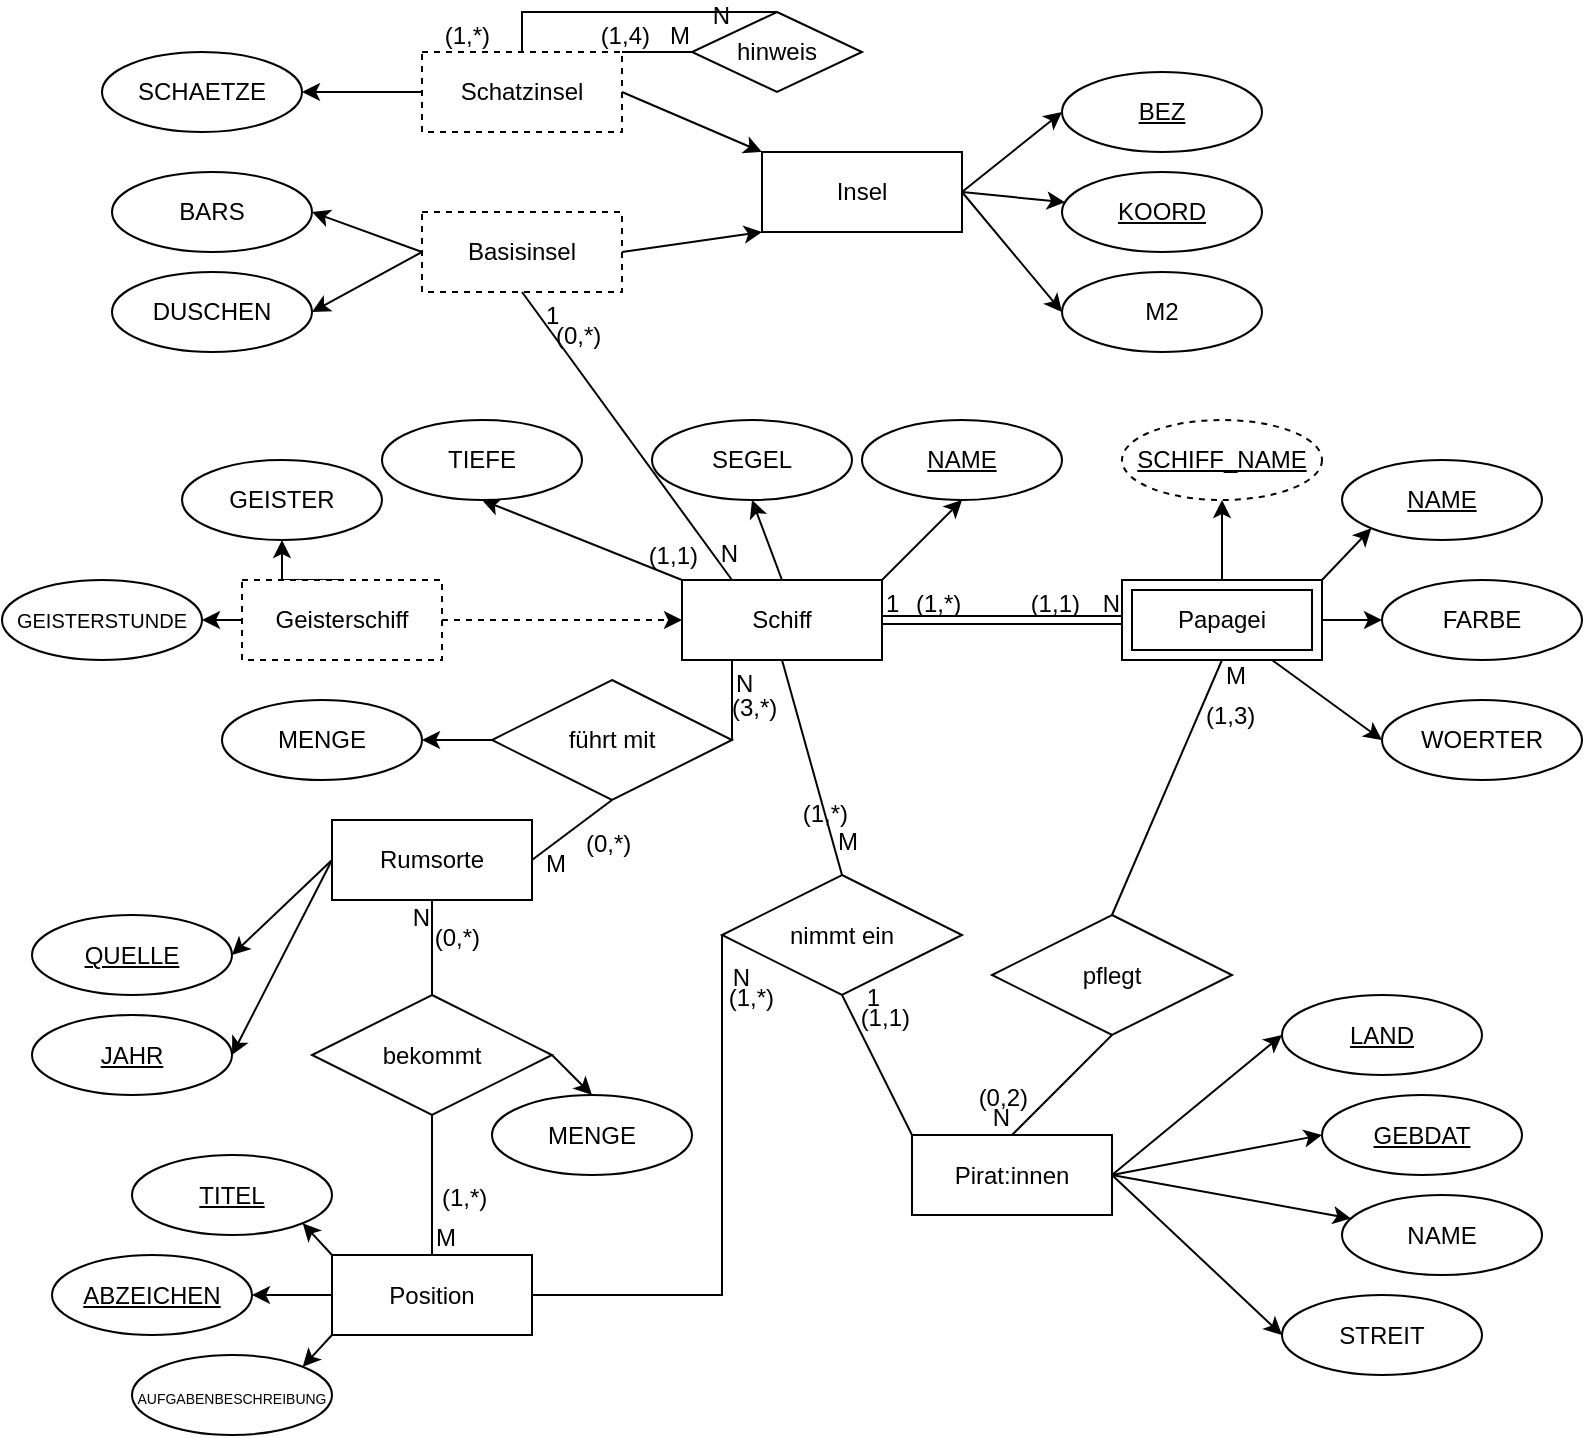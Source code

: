 <mxfile version="21.1.5" type="github">
  <diagram id="R2lEEEUBdFMjLlhIrx00" name="Page-1">
    <mxGraphModel dx="1161" dy="706" grid="1" gridSize="10" guides="1" tooltips="1" connect="1" arrows="1" fold="1" page="1" pageScale="1" pageWidth="850" pageHeight="1100" math="0" shadow="0" extFonts="Permanent Marker^https://fonts.googleapis.com/css?family=Permanent+Marker">
      <root>
        <mxCell id="0" />
        <mxCell id="1" parent="0" />
        <mxCell id="ipvh3O1CE93SR9LDaiga-25" style="rounded=0;orthogonalLoop=1;jettySize=auto;html=1;exitX=0;exitY=0;exitDx=0;exitDy=0;entryX=0.5;entryY=1;entryDx=0;entryDy=0;" edge="1" parent="1" source="ipvh3O1CE93SR9LDaiga-15" target="ipvh3O1CE93SR9LDaiga-20">
          <mxGeometry relative="1" as="geometry" />
        </mxCell>
        <mxCell id="ipvh3O1CE93SR9LDaiga-26" style="rounded=0;orthogonalLoop=1;jettySize=auto;html=1;exitX=0.5;exitY=0;exitDx=0;exitDy=0;entryX=0.5;entryY=1;entryDx=0;entryDy=0;" edge="1" parent="1" source="ipvh3O1CE93SR9LDaiga-15" target="ipvh3O1CE93SR9LDaiga-18">
          <mxGeometry relative="1" as="geometry" />
        </mxCell>
        <mxCell id="ipvh3O1CE93SR9LDaiga-27" style="rounded=0;orthogonalLoop=1;jettySize=auto;html=1;exitX=1;exitY=0;exitDx=0;exitDy=0;entryX=0.5;entryY=1;entryDx=0;entryDy=0;" edge="1" parent="1" source="ipvh3O1CE93SR9LDaiga-15" target="ipvh3O1CE93SR9LDaiga-19">
          <mxGeometry relative="1" as="geometry" />
        </mxCell>
        <mxCell id="ipvh3O1CE93SR9LDaiga-15" value="Schiff" style="whiteSpace=wrap;html=1;align=center;" vertex="1" parent="1">
          <mxGeometry x="340" y="294" width="100" height="40" as="geometry" />
        </mxCell>
        <mxCell id="ipvh3O1CE93SR9LDaiga-28" style="edgeStyle=orthogonalEdgeStyle;rounded=0;orthogonalLoop=1;jettySize=auto;html=1;exitX=0.5;exitY=0;exitDx=0;exitDy=0;entryX=0.5;entryY=1;entryDx=0;entryDy=0;" edge="1" parent="1" source="ipvh3O1CE93SR9LDaiga-16" target="ipvh3O1CE93SR9LDaiga-21">
          <mxGeometry relative="1" as="geometry" />
        </mxCell>
        <mxCell id="ipvh3O1CE93SR9LDaiga-29" style="edgeStyle=orthogonalEdgeStyle;rounded=0;orthogonalLoop=1;jettySize=auto;html=1;exitX=0;exitY=0.5;exitDx=0;exitDy=0;entryX=1;entryY=0.5;entryDx=0;entryDy=0;" edge="1" parent="1" source="ipvh3O1CE93SR9LDaiga-16" target="ipvh3O1CE93SR9LDaiga-22">
          <mxGeometry relative="1" as="geometry" />
        </mxCell>
        <mxCell id="ipvh3O1CE93SR9LDaiga-106" style="edgeStyle=orthogonalEdgeStyle;rounded=0;orthogonalLoop=1;jettySize=auto;html=1;exitX=1;exitY=0.5;exitDx=0;exitDy=0;dashed=1;" edge="1" parent="1" source="ipvh3O1CE93SR9LDaiga-16" target="ipvh3O1CE93SR9LDaiga-15">
          <mxGeometry relative="1" as="geometry" />
        </mxCell>
        <mxCell id="ipvh3O1CE93SR9LDaiga-16" value="Geisterschiff" style="whiteSpace=wrap;html=1;align=center;dashed=1;" vertex="1" parent="1">
          <mxGeometry x="120" y="294" width="100" height="40" as="geometry" />
        </mxCell>
        <mxCell id="ipvh3O1CE93SR9LDaiga-18" value="SEGEL" style="ellipse;whiteSpace=wrap;html=1;align=center;" vertex="1" parent="1">
          <mxGeometry x="325" y="214" width="100" height="40" as="geometry" />
        </mxCell>
        <mxCell id="ipvh3O1CE93SR9LDaiga-19" value="NAME" style="ellipse;whiteSpace=wrap;html=1;align=center;fontStyle=4;" vertex="1" parent="1">
          <mxGeometry x="430" y="214" width="100" height="40" as="geometry" />
        </mxCell>
        <mxCell id="ipvh3O1CE93SR9LDaiga-20" value="TIEFE" style="ellipse;whiteSpace=wrap;html=1;align=center;" vertex="1" parent="1">
          <mxGeometry x="190" y="214" width="100" height="40" as="geometry" />
        </mxCell>
        <mxCell id="ipvh3O1CE93SR9LDaiga-21" value="GEISTER" style="ellipse;whiteSpace=wrap;html=1;align=center;" vertex="1" parent="1">
          <mxGeometry x="90" y="234" width="100" height="40" as="geometry" />
        </mxCell>
        <mxCell id="ipvh3O1CE93SR9LDaiga-22" value="&lt;font style=&quot;font-size: 10px;&quot;&gt;GEISTERSTUNDE&lt;/font&gt;" style="ellipse;whiteSpace=wrap;html=1;align=center;" vertex="1" parent="1">
          <mxGeometry y="294" width="100" height="40" as="geometry" />
        </mxCell>
        <mxCell id="ipvh3O1CE93SR9LDaiga-39" style="rounded=0;orthogonalLoop=1;jettySize=auto;html=1;exitX=0.75;exitY=1;exitDx=0;exitDy=0;entryX=0;entryY=0.5;entryDx=0;entryDy=0;" edge="1" parent="1" source="ipvh3O1CE93SR9LDaiga-31" target="ipvh3O1CE93SR9LDaiga-38">
          <mxGeometry relative="1" as="geometry" />
        </mxCell>
        <mxCell id="ipvh3O1CE93SR9LDaiga-40" style="rounded=0;orthogonalLoop=1;jettySize=auto;html=1;exitX=1;exitY=0.5;exitDx=0;exitDy=0;entryX=0;entryY=0.5;entryDx=0;entryDy=0;" edge="1" parent="1" source="ipvh3O1CE93SR9LDaiga-31" target="ipvh3O1CE93SR9LDaiga-35">
          <mxGeometry relative="1" as="geometry" />
        </mxCell>
        <mxCell id="ipvh3O1CE93SR9LDaiga-41" style="rounded=0;orthogonalLoop=1;jettySize=auto;html=1;exitX=1;exitY=0;exitDx=0;exitDy=0;entryX=0;entryY=1;entryDx=0;entryDy=0;" edge="1" parent="1" source="ipvh3O1CE93SR9LDaiga-31" target="ipvh3O1CE93SR9LDaiga-36">
          <mxGeometry relative="1" as="geometry" />
        </mxCell>
        <mxCell id="ipvh3O1CE93SR9LDaiga-42" style="rounded=0;orthogonalLoop=1;jettySize=auto;html=1;exitX=0.5;exitY=0;exitDx=0;exitDy=0;entryX=0.5;entryY=1;entryDx=0;entryDy=0;" edge="1" parent="1" source="ipvh3O1CE93SR9LDaiga-31" target="ipvh3O1CE93SR9LDaiga-37">
          <mxGeometry relative="1" as="geometry" />
        </mxCell>
        <mxCell id="ipvh3O1CE93SR9LDaiga-31" value="Papagei" style="shape=ext;margin=3;double=1;whiteSpace=wrap;html=1;align=center;" vertex="1" parent="1">
          <mxGeometry x="560" y="294" width="100" height="40" as="geometry" />
        </mxCell>
        <mxCell id="ipvh3O1CE93SR9LDaiga-32" value="" style="shape=link;html=1;rounded=0;exitX=1;exitY=0.5;exitDx=0;exitDy=0;entryX=0;entryY=0.5;entryDx=0;entryDy=0;" edge="1" parent="1" source="ipvh3O1CE93SR9LDaiga-15" target="ipvh3O1CE93SR9LDaiga-31">
          <mxGeometry relative="1" as="geometry">
            <mxPoint x="450" y="354" as="sourcePoint" />
            <mxPoint x="610" y="354" as="targetPoint" />
          </mxGeometry>
        </mxCell>
        <mxCell id="ipvh3O1CE93SR9LDaiga-33" value="1" style="resizable=0;html=1;whiteSpace=wrap;align=left;verticalAlign=bottom;" connectable="0" vertex="1" parent="ipvh3O1CE93SR9LDaiga-32">
          <mxGeometry x="-1" relative="1" as="geometry" />
        </mxCell>
        <mxCell id="ipvh3O1CE93SR9LDaiga-34" value="N" style="resizable=0;html=1;whiteSpace=wrap;align=right;verticalAlign=bottom;" connectable="0" vertex="1" parent="ipvh3O1CE93SR9LDaiga-32">
          <mxGeometry x="1" relative="1" as="geometry" />
        </mxCell>
        <mxCell id="ipvh3O1CE93SR9LDaiga-35" value="FARBE" style="ellipse;whiteSpace=wrap;html=1;align=center;" vertex="1" parent="1">
          <mxGeometry x="690" y="294" width="100" height="40" as="geometry" />
        </mxCell>
        <mxCell id="ipvh3O1CE93SR9LDaiga-36" value="NAME" style="ellipse;whiteSpace=wrap;html=1;align=center;fontStyle=4;" vertex="1" parent="1">
          <mxGeometry x="670" y="234" width="100" height="40" as="geometry" />
        </mxCell>
        <mxCell id="ipvh3O1CE93SR9LDaiga-37" value="&lt;u&gt;SCHIFF_NAME&lt;/u&gt;" style="ellipse;whiteSpace=wrap;html=1;align=center;dashed=1;" vertex="1" parent="1">
          <mxGeometry x="560" y="214" width="100" height="40" as="geometry" />
        </mxCell>
        <mxCell id="ipvh3O1CE93SR9LDaiga-38" value="WOERTER" style="ellipse;whiteSpace=wrap;html=1;align=center;" vertex="1" parent="1">
          <mxGeometry x="690" y="354" width="100" height="40" as="geometry" />
        </mxCell>
        <mxCell id="ipvh3O1CE93SR9LDaiga-71" style="rounded=0;orthogonalLoop=1;jettySize=auto;html=1;exitX=1;exitY=0.5;exitDx=0;exitDy=0;entryX=0;entryY=0.5;entryDx=0;entryDy=0;" edge="1" parent="1" source="ipvh3O1CE93SR9LDaiga-43" target="ipvh3O1CE93SR9LDaiga-45">
          <mxGeometry relative="1" as="geometry" />
        </mxCell>
        <mxCell id="ipvh3O1CE93SR9LDaiga-72" style="rounded=0;orthogonalLoop=1;jettySize=auto;html=1;exitX=1;exitY=0.5;exitDx=0;exitDy=0;" edge="1" parent="1" source="ipvh3O1CE93SR9LDaiga-43" target="ipvh3O1CE93SR9LDaiga-44">
          <mxGeometry relative="1" as="geometry" />
        </mxCell>
        <mxCell id="ipvh3O1CE93SR9LDaiga-73" style="rounded=0;orthogonalLoop=1;jettySize=auto;html=1;exitX=1;exitY=0.5;exitDx=0;exitDy=0;entryX=0;entryY=0.5;entryDx=0;entryDy=0;" edge="1" parent="1" source="ipvh3O1CE93SR9LDaiga-43" target="ipvh3O1CE93SR9LDaiga-54">
          <mxGeometry relative="1" as="geometry" />
        </mxCell>
        <mxCell id="ipvh3O1CE93SR9LDaiga-82" style="rounded=0;orthogonalLoop=1;jettySize=auto;html=1;exitX=1;exitY=0.5;exitDx=0;exitDy=0;entryX=0;entryY=0.5;entryDx=0;entryDy=0;" edge="1" parent="1" source="ipvh3O1CE93SR9LDaiga-43" target="ipvh3O1CE93SR9LDaiga-46">
          <mxGeometry relative="1" as="geometry" />
        </mxCell>
        <mxCell id="ipvh3O1CE93SR9LDaiga-43" value="Pirat:innen" style="whiteSpace=wrap;html=1;align=center;" vertex="1" parent="1">
          <mxGeometry x="455" y="571.5" width="100" height="40" as="geometry" />
        </mxCell>
        <mxCell id="ipvh3O1CE93SR9LDaiga-44" value="NAME" style="ellipse;whiteSpace=wrap;html=1;align=center;" vertex="1" parent="1">
          <mxGeometry x="670" y="601.5" width="100" height="40" as="geometry" />
        </mxCell>
        <mxCell id="ipvh3O1CE93SR9LDaiga-45" value="&lt;u&gt;GEBDAT&lt;/u&gt;" style="ellipse;whiteSpace=wrap;html=1;align=center;" vertex="1" parent="1">
          <mxGeometry x="660" y="551.5" width="100" height="40" as="geometry" />
        </mxCell>
        <mxCell id="ipvh3O1CE93SR9LDaiga-46" value="&lt;u&gt;LAND&lt;/u&gt;" style="ellipse;whiteSpace=wrap;html=1;align=center;" vertex="1" parent="1">
          <mxGeometry x="640" y="501.5" width="100" height="40" as="geometry" />
        </mxCell>
        <mxCell id="ipvh3O1CE93SR9LDaiga-47" value="pflegt" style="shape=rhombus;perimeter=rhombusPerimeter;whiteSpace=wrap;html=1;align=center;" vertex="1" parent="1">
          <mxGeometry x="495" y="461.5" width="120" height="60" as="geometry" />
        </mxCell>
        <mxCell id="ipvh3O1CE93SR9LDaiga-48" value="" style="endArrow=none;html=1;rounded=0;exitX=0.5;exitY=1;exitDx=0;exitDy=0;entryX=0.5;entryY=0;entryDx=0;entryDy=0;" edge="1" parent="1" source="ipvh3O1CE93SR9LDaiga-47" target="ipvh3O1CE93SR9LDaiga-43">
          <mxGeometry relative="1" as="geometry">
            <mxPoint x="515" y="531.5" as="sourcePoint" />
            <mxPoint x="675" y="531.5" as="targetPoint" />
          </mxGeometry>
        </mxCell>
        <mxCell id="ipvh3O1CE93SR9LDaiga-49" value="" style="resizable=0;html=1;whiteSpace=wrap;align=left;verticalAlign=bottom;" connectable="0" vertex="1" parent="ipvh3O1CE93SR9LDaiga-48">
          <mxGeometry x="-1" relative="1" as="geometry" />
        </mxCell>
        <mxCell id="ipvh3O1CE93SR9LDaiga-50" value="N" style="resizable=0;html=1;whiteSpace=wrap;align=right;verticalAlign=bottom;" connectable="0" vertex="1" parent="ipvh3O1CE93SR9LDaiga-48">
          <mxGeometry x="1" relative="1" as="geometry" />
        </mxCell>
        <mxCell id="ipvh3O1CE93SR9LDaiga-51" value="" style="endArrow=none;html=1;rounded=0;exitX=0.5;exitY=1;exitDx=0;exitDy=0;entryX=0.5;entryY=0;entryDx=0;entryDy=0;" edge="1" parent="1" source="ipvh3O1CE93SR9LDaiga-31" target="ipvh3O1CE93SR9LDaiga-47">
          <mxGeometry relative="1" as="geometry">
            <mxPoint x="570" y="444" as="sourcePoint" />
            <mxPoint x="570" y="494" as="targetPoint" />
          </mxGeometry>
        </mxCell>
        <mxCell id="ipvh3O1CE93SR9LDaiga-52" value="M" style="resizable=0;html=1;whiteSpace=wrap;align=left;verticalAlign=bottom;" connectable="0" vertex="1" parent="ipvh3O1CE93SR9LDaiga-51">
          <mxGeometry x="-1" relative="1" as="geometry">
            <mxPoint y="16" as="offset" />
          </mxGeometry>
        </mxCell>
        <mxCell id="ipvh3O1CE93SR9LDaiga-53" value="" style="resizable=0;html=1;whiteSpace=wrap;align=right;verticalAlign=bottom;" connectable="0" vertex="1" parent="ipvh3O1CE93SR9LDaiga-51">
          <mxGeometry x="1" relative="1" as="geometry" />
        </mxCell>
        <mxCell id="ipvh3O1CE93SR9LDaiga-54" value="STREIT" style="ellipse;whiteSpace=wrap;html=1;align=center;" vertex="1" parent="1">
          <mxGeometry x="640" y="651.5" width="100" height="40" as="geometry" />
        </mxCell>
        <mxCell id="ipvh3O1CE93SR9LDaiga-58" value="TITEL" style="ellipse;whiteSpace=wrap;html=1;align=center;fontStyle=4;" vertex="1" parent="1">
          <mxGeometry x="65" y="581.5" width="100" height="40" as="geometry" />
        </mxCell>
        <mxCell id="ipvh3O1CE93SR9LDaiga-59" value="ABZEICHEN" style="ellipse;whiteSpace=wrap;html=1;align=center;fontStyle=4;" vertex="1" parent="1">
          <mxGeometry x="25" y="631.5" width="100" height="40" as="geometry" />
        </mxCell>
        <mxCell id="ipvh3O1CE93SR9LDaiga-60" value="&lt;font style=&quot;font-size: 7px;&quot;&gt;AUFGABENBESCHREIBUNG&lt;/font&gt;" style="ellipse;whiteSpace=wrap;html=1;align=center;" vertex="1" parent="1">
          <mxGeometry x="65" y="681.5" width="100" height="40" as="geometry" />
        </mxCell>
        <mxCell id="ipvh3O1CE93SR9LDaiga-100" style="rounded=0;orthogonalLoop=1;jettySize=auto;html=1;exitX=0;exitY=0.5;exitDx=0;exitDy=0;entryX=1;entryY=0.5;entryDx=0;entryDy=0;" edge="1" parent="1" source="ipvh3O1CE93SR9LDaiga-61" target="ipvh3O1CE93SR9LDaiga-63">
          <mxGeometry relative="1" as="geometry" />
        </mxCell>
        <mxCell id="ipvh3O1CE93SR9LDaiga-101" style="rounded=0;orthogonalLoop=1;jettySize=auto;html=1;exitX=0;exitY=0.5;exitDx=0;exitDy=0;entryX=1;entryY=0.5;entryDx=0;entryDy=0;" edge="1" parent="1" source="ipvh3O1CE93SR9LDaiga-61" target="ipvh3O1CE93SR9LDaiga-62">
          <mxGeometry relative="1" as="geometry" />
        </mxCell>
        <mxCell id="ipvh3O1CE93SR9LDaiga-61" value="Rumsorte" style="whiteSpace=wrap;html=1;align=center;" vertex="1" parent="1">
          <mxGeometry x="165" y="414" width="100" height="40" as="geometry" />
        </mxCell>
        <mxCell id="ipvh3O1CE93SR9LDaiga-62" value="JAHR" style="ellipse;whiteSpace=wrap;html=1;align=center;fontStyle=4;" vertex="1" parent="1">
          <mxGeometry x="15" y="511.5" width="100" height="40" as="geometry" />
        </mxCell>
        <mxCell id="ipvh3O1CE93SR9LDaiga-63" value="QUELLE" style="ellipse;whiteSpace=wrap;html=1;align=center;fontStyle=4;" vertex="1" parent="1">
          <mxGeometry x="15" y="461.5" width="100" height="40" as="geometry" />
        </mxCell>
        <mxCell id="ipvh3O1CE93SR9LDaiga-94" style="rounded=0;orthogonalLoop=1;jettySize=auto;html=1;exitX=0;exitY=0;exitDx=0;exitDy=0;entryX=1;entryY=1;entryDx=0;entryDy=0;" edge="1" parent="1" source="ipvh3O1CE93SR9LDaiga-64" target="ipvh3O1CE93SR9LDaiga-58">
          <mxGeometry relative="1" as="geometry" />
        </mxCell>
        <mxCell id="ipvh3O1CE93SR9LDaiga-95" style="rounded=0;orthogonalLoop=1;jettySize=auto;html=1;exitX=0;exitY=0.5;exitDx=0;exitDy=0;entryX=1;entryY=0.5;entryDx=0;entryDy=0;" edge="1" parent="1" source="ipvh3O1CE93SR9LDaiga-64" target="ipvh3O1CE93SR9LDaiga-59">
          <mxGeometry relative="1" as="geometry" />
        </mxCell>
        <mxCell id="ipvh3O1CE93SR9LDaiga-96" style="rounded=0;orthogonalLoop=1;jettySize=auto;html=1;exitX=0;exitY=1;exitDx=0;exitDy=0;entryX=1;entryY=0;entryDx=0;entryDy=0;" edge="1" parent="1" source="ipvh3O1CE93SR9LDaiga-64" target="ipvh3O1CE93SR9LDaiga-60">
          <mxGeometry relative="1" as="geometry" />
        </mxCell>
        <mxCell id="ipvh3O1CE93SR9LDaiga-64" value="Position" style="whiteSpace=wrap;html=1;align=center;" vertex="1" parent="1">
          <mxGeometry x="165" y="631.5" width="100" height="40" as="geometry" />
        </mxCell>
        <mxCell id="ipvh3O1CE93SR9LDaiga-66" value="nimmt ein" style="shape=rhombus;perimeter=rhombusPerimeter;whiteSpace=wrap;html=1;align=center;" vertex="1" parent="1">
          <mxGeometry x="360" y="441.5" width="120" height="60" as="geometry" />
        </mxCell>
        <mxCell id="ipvh3O1CE93SR9LDaiga-75" value="" style="endArrow=none;html=1;rounded=0;entryX=0.5;entryY=0;entryDx=0;entryDy=0;exitX=0.5;exitY=1;exitDx=0;exitDy=0;" edge="1" parent="1" source="ipvh3O1CE93SR9LDaiga-15" target="ipvh3O1CE93SR9LDaiga-66">
          <mxGeometry relative="1" as="geometry">
            <mxPoint x="350" y="354" as="sourcePoint" />
            <mxPoint x="510" y="354" as="targetPoint" />
          </mxGeometry>
        </mxCell>
        <mxCell id="ipvh3O1CE93SR9LDaiga-76" value="M" style="resizable=0;html=1;whiteSpace=wrap;align=right;verticalAlign=bottom;" connectable="0" vertex="1" parent="ipvh3O1CE93SR9LDaiga-75">
          <mxGeometry x="1" relative="1" as="geometry">
            <mxPoint x="10" y="-8" as="offset" />
          </mxGeometry>
        </mxCell>
        <mxCell id="ipvh3O1CE93SR9LDaiga-77" value="" style="endArrow=none;html=1;rounded=0;exitX=1;exitY=0.5;exitDx=0;exitDy=0;entryX=0;entryY=0.5;entryDx=0;entryDy=0;" edge="1" parent="1" source="ipvh3O1CE93SR9LDaiga-64" target="ipvh3O1CE93SR9LDaiga-66">
          <mxGeometry relative="1" as="geometry">
            <mxPoint x="315" y="541.5" as="sourcePoint" />
            <mxPoint x="475" y="541.5" as="targetPoint" />
            <Array as="points">
              <mxPoint x="360" y="651.5" />
            </Array>
          </mxGeometry>
        </mxCell>
        <mxCell id="ipvh3O1CE93SR9LDaiga-78" value="N" style="resizable=0;html=1;whiteSpace=wrap;align=right;verticalAlign=bottom;" connectable="0" vertex="1" parent="ipvh3O1CE93SR9LDaiga-77">
          <mxGeometry x="1" relative="1" as="geometry">
            <mxPoint x="15" y="30" as="offset" />
          </mxGeometry>
        </mxCell>
        <mxCell id="ipvh3O1CE93SR9LDaiga-79" value="" style="endArrow=none;html=1;rounded=0;exitX=0.5;exitY=1;exitDx=0;exitDy=0;entryX=0;entryY=0;entryDx=0;entryDy=0;" edge="1" parent="1" source="ipvh3O1CE93SR9LDaiga-66" target="ipvh3O1CE93SR9LDaiga-43">
          <mxGeometry relative="1" as="geometry">
            <mxPoint x="415" y="521.5" as="sourcePoint" />
            <mxPoint x="575" y="521.5" as="targetPoint" />
          </mxGeometry>
        </mxCell>
        <mxCell id="ipvh3O1CE93SR9LDaiga-81" value="1" style="resizable=0;html=1;whiteSpace=wrap;align=right;verticalAlign=bottom;" connectable="0" vertex="1" parent="ipvh3O1CE93SR9LDaiga-79">
          <mxGeometry x="1" relative="1" as="geometry">
            <mxPoint x="-15" y="-60" as="offset" />
          </mxGeometry>
        </mxCell>
        <mxCell id="ipvh3O1CE93SR9LDaiga-104" style="rounded=0;orthogonalLoop=1;jettySize=auto;html=1;exitX=1;exitY=0.5;exitDx=0;exitDy=0;entryX=0.5;entryY=0;entryDx=0;entryDy=0;" edge="1" parent="1" source="ipvh3O1CE93SR9LDaiga-83" target="ipvh3O1CE93SR9LDaiga-103">
          <mxGeometry relative="1" as="geometry" />
        </mxCell>
        <mxCell id="ipvh3O1CE93SR9LDaiga-83" value="bekommt" style="shape=rhombus;perimeter=rhombusPerimeter;whiteSpace=wrap;html=1;align=center;" vertex="1" parent="1">
          <mxGeometry x="155" y="501.5" width="120" height="60" as="geometry" />
        </mxCell>
        <mxCell id="ipvh3O1CE93SR9LDaiga-85" value="" style="endArrow=none;html=1;rounded=0;exitX=0.5;exitY=0;exitDx=0;exitDy=0;entryX=0.5;entryY=1;entryDx=0;entryDy=0;" edge="1" parent="1" source="ipvh3O1CE93SR9LDaiga-64" target="ipvh3O1CE93SR9LDaiga-83">
          <mxGeometry relative="1" as="geometry">
            <mxPoint x="255" y="646.5" as="sourcePoint" />
            <mxPoint x="215" y="591.5" as="targetPoint" />
          </mxGeometry>
        </mxCell>
        <mxCell id="ipvh3O1CE93SR9LDaiga-86" value="M" style="resizable=0;html=1;whiteSpace=wrap;align=left;verticalAlign=bottom;" connectable="0" vertex="1" parent="ipvh3O1CE93SR9LDaiga-85">
          <mxGeometry x="-1" relative="1" as="geometry">
            <mxPoint as="offset" />
          </mxGeometry>
        </mxCell>
        <mxCell id="ipvh3O1CE93SR9LDaiga-88" value="" style="endArrow=none;html=1;rounded=0;entryX=0.5;entryY=1;entryDx=0;entryDy=0;exitX=0.5;exitY=0;exitDx=0;exitDy=0;" edge="1" parent="1" source="ipvh3O1CE93SR9LDaiga-83" target="ipvh3O1CE93SR9LDaiga-61">
          <mxGeometry relative="1" as="geometry">
            <mxPoint x="245" y="491.5" as="sourcePoint" />
            <mxPoint x="245" y="471.5" as="targetPoint" />
          </mxGeometry>
        </mxCell>
        <mxCell id="ipvh3O1CE93SR9LDaiga-90" value="N" style="resizable=0;html=1;whiteSpace=wrap;align=right;verticalAlign=bottom;" connectable="0" vertex="1" parent="ipvh3O1CE93SR9LDaiga-88">
          <mxGeometry x="1" relative="1" as="geometry">
            <mxPoint y="17" as="offset" />
          </mxGeometry>
        </mxCell>
        <mxCell id="ipvh3O1CE93SR9LDaiga-103" value="MENGE" style="ellipse;whiteSpace=wrap;html=1;align=center;" vertex="1" parent="1">
          <mxGeometry x="245" y="551.5" width="100" height="40" as="geometry" />
        </mxCell>
        <mxCell id="ipvh3O1CE93SR9LDaiga-105" value="MENGE" style="ellipse;whiteSpace=wrap;html=1;align=center;" vertex="1" parent="1">
          <mxGeometry x="110" y="354" width="100" height="40" as="geometry" />
        </mxCell>
        <mxCell id="ipvh3O1CE93SR9LDaiga-113" style="edgeStyle=orthogonalEdgeStyle;rounded=0;orthogonalLoop=1;jettySize=auto;html=1;exitX=0;exitY=0.5;exitDx=0;exitDy=0;" edge="1" parent="1" source="ipvh3O1CE93SR9LDaiga-107" target="ipvh3O1CE93SR9LDaiga-105">
          <mxGeometry relative="1" as="geometry" />
        </mxCell>
        <mxCell id="ipvh3O1CE93SR9LDaiga-107" value="führt mit" style="shape=rhombus;perimeter=rhombusPerimeter;whiteSpace=wrap;html=1;align=center;" vertex="1" parent="1">
          <mxGeometry x="245" y="344" width="120" height="60" as="geometry" />
        </mxCell>
        <mxCell id="ipvh3O1CE93SR9LDaiga-108" value="" style="endArrow=none;html=1;rounded=0;exitX=1;exitY=0.5;exitDx=0;exitDy=0;entryX=0.5;entryY=1;entryDx=0;entryDy=0;" edge="1" parent="1" source="ipvh3O1CE93SR9LDaiga-61" target="ipvh3O1CE93SR9LDaiga-107">
          <mxGeometry relative="1" as="geometry">
            <mxPoint x="275" y="433.66" as="sourcePoint" />
            <mxPoint x="435" y="433.66" as="targetPoint" />
          </mxGeometry>
        </mxCell>
        <mxCell id="ipvh3O1CE93SR9LDaiga-109" value="M" style="resizable=0;html=1;whiteSpace=wrap;align=left;verticalAlign=bottom;" connectable="0" vertex="1" parent="ipvh3O1CE93SR9LDaiga-108">
          <mxGeometry x="-1" relative="1" as="geometry">
            <mxPoint x="5" y="10" as="offset" />
          </mxGeometry>
        </mxCell>
        <mxCell id="ipvh3O1CE93SR9LDaiga-111" value="" style="endArrow=none;html=1;rounded=0;exitX=0.25;exitY=1;exitDx=0;exitDy=0;entryX=1;entryY=0.5;entryDx=0;entryDy=0;" edge="1" parent="1" source="ipvh3O1CE93SR9LDaiga-15" target="ipvh3O1CE93SR9LDaiga-107">
          <mxGeometry relative="1" as="geometry">
            <mxPoint x="325" y="424" as="sourcePoint" />
            <mxPoint x="365" y="394" as="targetPoint" />
          </mxGeometry>
        </mxCell>
        <mxCell id="ipvh3O1CE93SR9LDaiga-112" value="N" style="resizable=0;html=1;whiteSpace=wrap;align=left;verticalAlign=bottom;" connectable="0" vertex="1" parent="ipvh3O1CE93SR9LDaiga-111">
          <mxGeometry x="-1" relative="1" as="geometry">
            <mxPoint y="20" as="offset" />
          </mxGeometry>
        </mxCell>
        <mxCell id="ipvh3O1CE93SR9LDaiga-118" style="rounded=0;orthogonalLoop=1;jettySize=auto;html=1;exitX=1;exitY=0.5;exitDx=0;exitDy=0;entryX=0;entryY=0.5;entryDx=0;entryDy=0;" edge="1" parent="1" source="ipvh3O1CE93SR9LDaiga-114" target="ipvh3O1CE93SR9LDaiga-115">
          <mxGeometry relative="1" as="geometry" />
        </mxCell>
        <mxCell id="ipvh3O1CE93SR9LDaiga-119" style="rounded=0;orthogonalLoop=1;jettySize=auto;html=1;exitX=1;exitY=0.5;exitDx=0;exitDy=0;" edge="1" parent="1" source="ipvh3O1CE93SR9LDaiga-114" target="ipvh3O1CE93SR9LDaiga-116">
          <mxGeometry relative="1" as="geometry" />
        </mxCell>
        <mxCell id="ipvh3O1CE93SR9LDaiga-120" style="rounded=0;orthogonalLoop=1;jettySize=auto;html=1;exitX=1;exitY=0.5;exitDx=0;exitDy=0;entryX=0;entryY=0.5;entryDx=0;entryDy=0;" edge="1" parent="1" source="ipvh3O1CE93SR9LDaiga-114" target="ipvh3O1CE93SR9LDaiga-117">
          <mxGeometry relative="1" as="geometry" />
        </mxCell>
        <mxCell id="ipvh3O1CE93SR9LDaiga-114" value="Insel" style="whiteSpace=wrap;html=1;align=center;" vertex="1" parent="1">
          <mxGeometry x="380" y="80" width="100" height="40" as="geometry" />
        </mxCell>
        <mxCell id="ipvh3O1CE93SR9LDaiga-115" value="&lt;u&gt;BEZ&lt;/u&gt;" style="ellipse;whiteSpace=wrap;html=1;align=center;" vertex="1" parent="1">
          <mxGeometry x="530" y="40" width="100" height="40" as="geometry" />
        </mxCell>
        <mxCell id="ipvh3O1CE93SR9LDaiga-116" value="&lt;u&gt;KOORD&lt;/u&gt;" style="ellipse;whiteSpace=wrap;html=1;align=center;" vertex="1" parent="1">
          <mxGeometry x="530" y="90" width="100" height="40" as="geometry" />
        </mxCell>
        <mxCell id="ipvh3O1CE93SR9LDaiga-117" value="M2" style="ellipse;whiteSpace=wrap;html=1;align=center;" vertex="1" parent="1">
          <mxGeometry x="530" y="140" width="100" height="40" as="geometry" />
        </mxCell>
        <mxCell id="ipvh3O1CE93SR9LDaiga-134" style="edgeStyle=orthogonalEdgeStyle;rounded=0;orthogonalLoop=1;jettySize=auto;html=1;exitX=0;exitY=0.5;exitDx=0;exitDy=0;" edge="1" parent="1" source="ipvh3O1CE93SR9LDaiga-122" target="ipvh3O1CE93SR9LDaiga-133">
          <mxGeometry relative="1" as="geometry" />
        </mxCell>
        <mxCell id="ipvh3O1CE93SR9LDaiga-122" value="Schatzinsel" style="whiteSpace=wrap;html=1;align=center;dashed=1;" vertex="1" parent="1">
          <mxGeometry x="210" y="30" width="100" height="40" as="geometry" />
        </mxCell>
        <mxCell id="ipvh3O1CE93SR9LDaiga-124" style="rounded=0;orthogonalLoop=1;jettySize=auto;html=1;exitX=1;exitY=0.5;exitDx=0;exitDy=0;entryX=0;entryY=1;entryDx=0;entryDy=0;" edge="1" parent="1" source="ipvh3O1CE93SR9LDaiga-123" target="ipvh3O1CE93SR9LDaiga-114">
          <mxGeometry relative="1" as="geometry" />
        </mxCell>
        <mxCell id="ipvh3O1CE93SR9LDaiga-128" style="rounded=0;orthogonalLoop=1;jettySize=auto;html=1;exitX=0;exitY=0.5;exitDx=0;exitDy=0;entryX=1;entryY=0.5;entryDx=0;entryDy=0;" edge="1" parent="1" source="ipvh3O1CE93SR9LDaiga-123" target="ipvh3O1CE93SR9LDaiga-126">
          <mxGeometry relative="1" as="geometry" />
        </mxCell>
        <mxCell id="ipvh3O1CE93SR9LDaiga-129" style="rounded=0;orthogonalLoop=1;jettySize=auto;html=1;exitX=0;exitY=0.5;exitDx=0;exitDy=0;entryX=1;entryY=0.5;entryDx=0;entryDy=0;" edge="1" parent="1" source="ipvh3O1CE93SR9LDaiga-123" target="ipvh3O1CE93SR9LDaiga-127">
          <mxGeometry relative="1" as="geometry" />
        </mxCell>
        <mxCell id="ipvh3O1CE93SR9LDaiga-123" value="Basisinsel" style="whiteSpace=wrap;html=1;align=center;dashed=1;" vertex="1" parent="1">
          <mxGeometry x="210" y="110" width="100" height="40" as="geometry" />
        </mxCell>
        <mxCell id="ipvh3O1CE93SR9LDaiga-125" style="rounded=0;orthogonalLoop=1;jettySize=auto;html=1;exitX=1;exitY=0.5;exitDx=0;exitDy=0;entryX=0;entryY=0;entryDx=0;entryDy=0;" edge="1" parent="1" source="ipvh3O1CE93SR9LDaiga-122" target="ipvh3O1CE93SR9LDaiga-114">
          <mxGeometry relative="1" as="geometry">
            <mxPoint x="350" y="70" as="sourcePoint" />
            <mxPoint x="395" y="90" as="targetPoint" />
          </mxGeometry>
        </mxCell>
        <mxCell id="ipvh3O1CE93SR9LDaiga-126" value="BARS" style="ellipse;whiteSpace=wrap;html=1;align=center;" vertex="1" parent="1">
          <mxGeometry x="55" y="90" width="100" height="40" as="geometry" />
        </mxCell>
        <mxCell id="ipvh3O1CE93SR9LDaiga-127" value="DUSCHEN" style="ellipse;whiteSpace=wrap;html=1;align=center;" vertex="1" parent="1">
          <mxGeometry x="55" y="140" width="100" height="40" as="geometry" />
        </mxCell>
        <mxCell id="ipvh3O1CE93SR9LDaiga-130" value="" style="endArrow=none;html=1;rounded=0;exitX=0.5;exitY=1;exitDx=0;exitDy=0;entryX=0.25;entryY=0;entryDx=0;entryDy=0;" edge="1" parent="1" source="ipvh3O1CE93SR9LDaiga-123" target="ipvh3O1CE93SR9LDaiga-15">
          <mxGeometry relative="1" as="geometry">
            <mxPoint x="330" y="170" as="sourcePoint" />
            <mxPoint x="490" y="170" as="targetPoint" />
          </mxGeometry>
        </mxCell>
        <mxCell id="ipvh3O1CE93SR9LDaiga-131" value="1" style="resizable=0;html=1;whiteSpace=wrap;align=left;verticalAlign=bottom;" connectable="0" vertex="1" parent="ipvh3O1CE93SR9LDaiga-130">
          <mxGeometry x="-1" relative="1" as="geometry">
            <mxPoint x="10" y="20" as="offset" />
          </mxGeometry>
        </mxCell>
        <mxCell id="ipvh3O1CE93SR9LDaiga-132" value="N" style="resizable=0;html=1;whiteSpace=wrap;align=right;verticalAlign=bottom;" connectable="0" vertex="1" parent="ipvh3O1CE93SR9LDaiga-130">
          <mxGeometry x="1" relative="1" as="geometry">
            <mxPoint x="5" y="-4" as="offset" />
          </mxGeometry>
        </mxCell>
        <mxCell id="ipvh3O1CE93SR9LDaiga-133" value="SCHAETZE" style="ellipse;whiteSpace=wrap;html=1;align=center;" vertex="1" parent="1">
          <mxGeometry x="50" y="30" width="100" height="40" as="geometry" />
        </mxCell>
        <mxCell id="ipvh3O1CE93SR9LDaiga-138" value="hinweis" style="shape=rhombus;perimeter=rhombusPerimeter;whiteSpace=wrap;html=1;align=center;" vertex="1" parent="1">
          <mxGeometry x="345" y="10" width="85" height="40" as="geometry" />
        </mxCell>
        <mxCell id="ipvh3O1CE93SR9LDaiga-139" value="" style="endArrow=none;html=1;rounded=0;exitX=0.5;exitY=0;exitDx=0;exitDy=0;entryX=0.5;entryY=0;entryDx=0;entryDy=0;" edge="1" parent="1" source="ipvh3O1CE93SR9LDaiga-122" target="ipvh3O1CE93SR9LDaiga-138">
          <mxGeometry relative="1" as="geometry">
            <mxPoint x="300" y="20" as="sourcePoint" />
            <mxPoint x="430" y="20" as="targetPoint" />
            <Array as="points">
              <mxPoint x="260" y="10" />
            </Array>
          </mxGeometry>
        </mxCell>
        <mxCell id="ipvh3O1CE93SR9LDaiga-141" value="N" style="resizable=0;html=1;whiteSpace=wrap;align=right;verticalAlign=bottom;" connectable="0" vertex="1" parent="ipvh3O1CE93SR9LDaiga-139">
          <mxGeometry x="1" relative="1" as="geometry">
            <mxPoint x="-22" y="10" as="offset" />
          </mxGeometry>
        </mxCell>
        <mxCell id="ipvh3O1CE93SR9LDaiga-144" value="" style="endArrow=none;html=1;rounded=0;exitX=1;exitY=0;exitDx=0;exitDy=0;entryX=0;entryY=0.5;entryDx=0;entryDy=0;" edge="1" parent="1" source="ipvh3O1CE93SR9LDaiga-122" target="ipvh3O1CE93SR9LDaiga-138">
          <mxGeometry relative="1" as="geometry">
            <mxPoint x="390" y="60" as="sourcePoint" />
            <mxPoint x="550" y="60" as="targetPoint" />
          </mxGeometry>
        </mxCell>
        <mxCell id="ipvh3O1CE93SR9LDaiga-146" value="M" style="resizable=0;html=1;whiteSpace=wrap;align=right;verticalAlign=bottom;" connectable="0" vertex="1" parent="ipvh3O1CE93SR9LDaiga-144">
          <mxGeometry x="1" relative="1" as="geometry" />
        </mxCell>
        <mxCell id="ipvh3O1CE93SR9LDaiga-148" value="(1,*)" style="resizable=0;html=1;whiteSpace=wrap;align=left;verticalAlign=bottom;" connectable="0" vertex="1" parent="1">
          <mxGeometry x="230" y="581.5" as="geometry">
            <mxPoint x="-12" y="30" as="offset" />
          </mxGeometry>
        </mxCell>
        <mxCell id="ipvh3O1CE93SR9LDaiga-149" value="(1,*)" style="resizable=0;html=1;whiteSpace=wrap;align=left;verticalAlign=bottom;" connectable="0" vertex="1" parent="1">
          <mxGeometry x="455" y="314" as="geometry" />
        </mxCell>
        <mxCell id="ipvh3O1CE93SR9LDaiga-150" value="(1,1)" style="resizable=0;html=1;whiteSpace=wrap;align=right;verticalAlign=bottom;" connectable="0" vertex="1" parent="1">
          <mxGeometry x="540" y="314" as="geometry" />
        </mxCell>
        <mxCell id="ipvh3O1CE93SR9LDaiga-151" value="(0,2)" style="resizable=0;html=1;whiteSpace=wrap;align=right;verticalAlign=bottom;" connectable="0" vertex="1" parent="1">
          <mxGeometry x="514.913" y="561.497" as="geometry" />
        </mxCell>
        <mxCell id="ipvh3O1CE93SR9LDaiga-152" value="(1,3)" style="resizable=0;html=1;whiteSpace=wrap;align=left;verticalAlign=bottom;" connectable="0" vertex="1" parent="1">
          <mxGeometry x="600" y="370" as="geometry" />
        </mxCell>
        <mxCell id="ipvh3O1CE93SR9LDaiga-153" value="(0,*)" style="resizable=0;html=1;whiteSpace=wrap;align=right;verticalAlign=bottom;" connectable="0" vertex="1" parent="1">
          <mxGeometry x="240" y="481.5" as="geometry" />
        </mxCell>
        <mxCell id="ipvh3O1CE93SR9LDaiga-154" value="(0,*)" style="resizable=0;html=1;whiteSpace=wrap;align=left;verticalAlign=bottom;" connectable="0" vertex="1" parent="1">
          <mxGeometry x="290" y="434" as="geometry" />
        </mxCell>
        <mxCell id="ipvh3O1CE93SR9LDaiga-155" value="(3,*)" style="resizable=0;html=1;whiteSpace=wrap;align=left;verticalAlign=bottom;" connectable="0" vertex="1" parent="1">
          <mxGeometry x="375" y="364" as="geometry">
            <mxPoint x="-12" y="2" as="offset" />
          </mxGeometry>
        </mxCell>
        <mxCell id="ipvh3O1CE93SR9LDaiga-156" value="(1,1)" style="resizable=0;html=1;whiteSpace=wrap;align=right;verticalAlign=bottom;" connectable="0" vertex="1" parent="1">
          <mxGeometry x="455.002" y="521.503" as="geometry" />
        </mxCell>
        <mxCell id="ipvh3O1CE93SR9LDaiga-157" value="(1,*)" style="resizable=0;html=1;whiteSpace=wrap;align=right;verticalAlign=bottom;" connectable="0" vertex="1" parent="1">
          <mxGeometry x="387.5" y="511.5" as="geometry" />
        </mxCell>
        <mxCell id="ipvh3O1CE93SR9LDaiga-158" value="(1,*)" style="resizable=0;html=1;whiteSpace=wrap;align=right;verticalAlign=bottom;" connectable="0" vertex="1" parent="1">
          <mxGeometry x="424.996" y="419.997" as="geometry" />
        </mxCell>
        <mxCell id="ipvh3O1CE93SR9LDaiga-159" value="(1,*)" style="resizable=0;html=1;whiteSpace=wrap;align=right;verticalAlign=bottom;" connectable="0" vertex="1" parent="1">
          <mxGeometry x="245" y="30" as="geometry" />
        </mxCell>
        <mxCell id="ipvh3O1CE93SR9LDaiga-160" value="(1,4)" style="resizable=0;html=1;whiteSpace=wrap;align=right;verticalAlign=bottom;" connectable="0" vertex="1" parent="1">
          <mxGeometry x="325" y="30" as="geometry" />
        </mxCell>
        <mxCell id="ipvh3O1CE93SR9LDaiga-161" value="(0,*)" style="resizable=0;html=1;whiteSpace=wrap;align=left;verticalAlign=bottom;direction=south;" connectable="0" vertex="1" parent="1">
          <mxGeometry x="275" y="180.0" as="geometry" />
        </mxCell>
        <mxCell id="ipvh3O1CE93SR9LDaiga-162" value="(1,1)" style="resizable=0;html=1;whiteSpace=wrap;align=right;verticalAlign=bottom;" connectable="0" vertex="1" parent="1">
          <mxGeometry x="349.999" y="290.005" as="geometry" />
        </mxCell>
      </root>
    </mxGraphModel>
  </diagram>
</mxfile>
